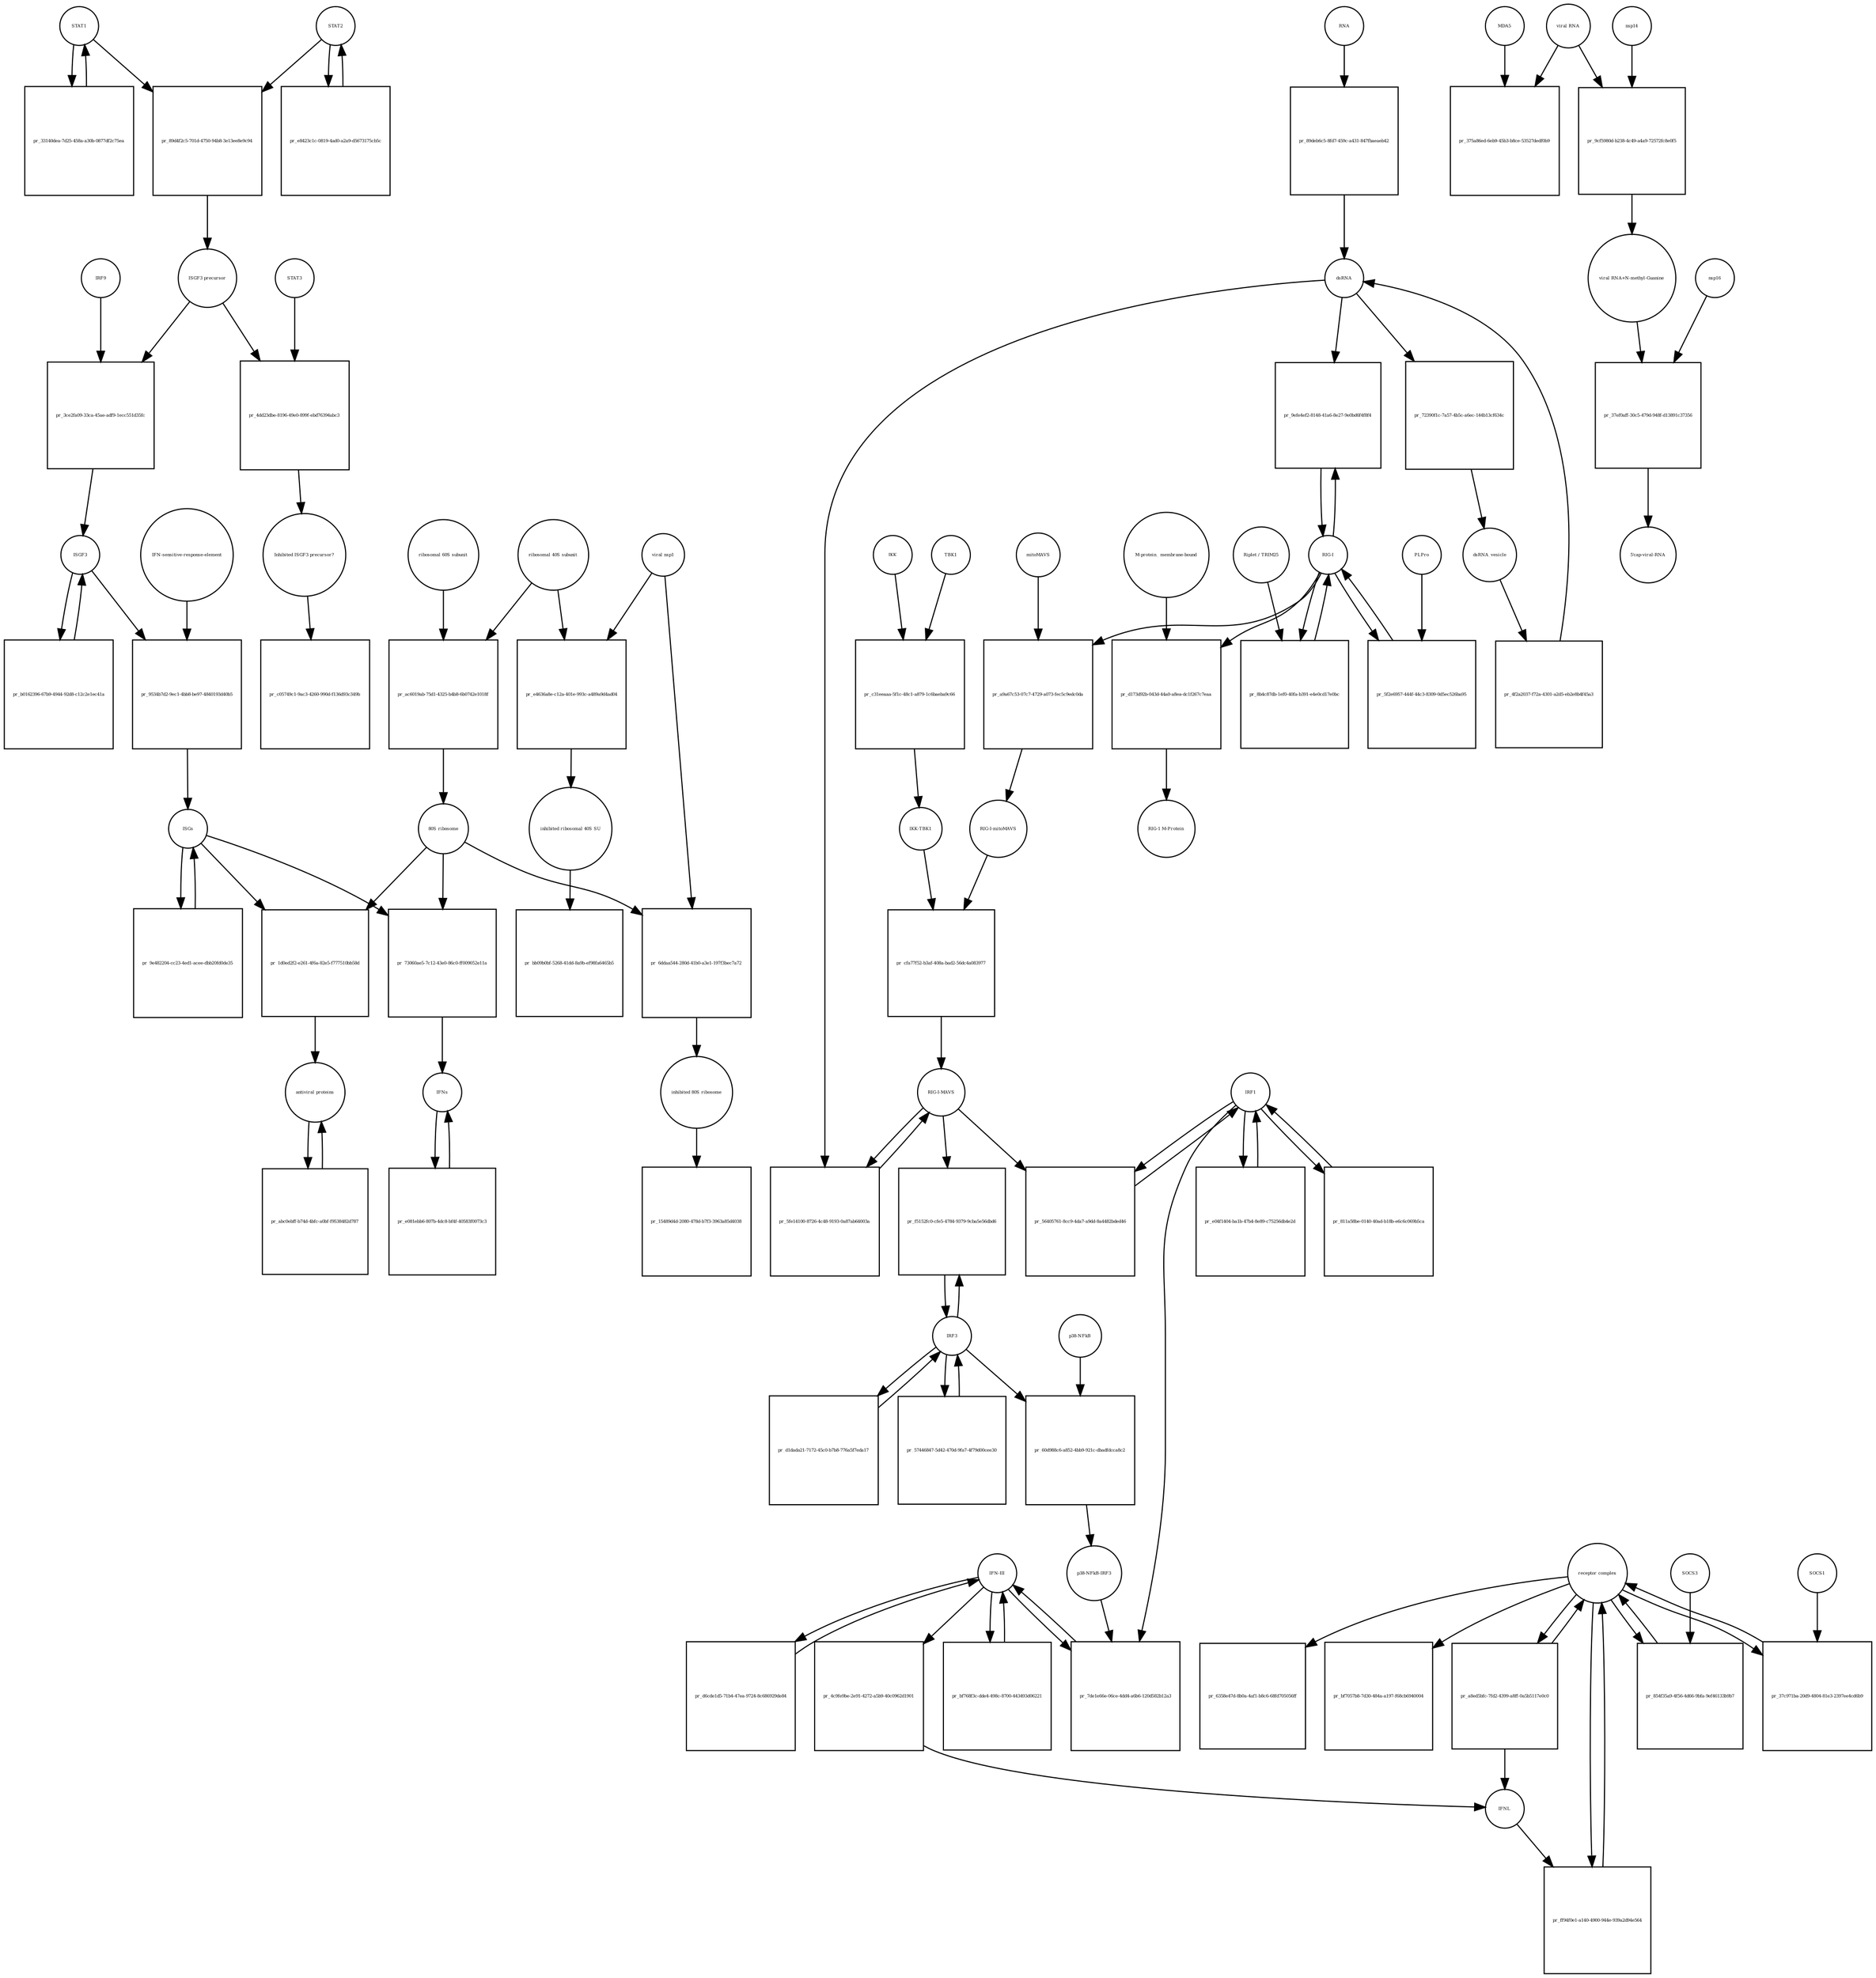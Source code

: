 strict digraph  {
STAT1 [annotation="", bipartite=0, cls=macromolecule, fontsize=4, label=STAT1, shape=circle];
"pr_89d4f2c5-701d-4750-94b8-3e13ee8e9c94" [annotation="", bipartite=1, cls=process, fontsize=4, label="pr_89d4f2c5-701d-4750-94b8-3e13ee8e9c94", shape=square];
STAT2 [annotation="", bipartite=0, cls=macromolecule, fontsize=4, label=STAT2, shape=circle];
"ISGF3 precursor" [annotation="", bipartite=0, cls=complex, fontsize=4, label="ISGF3 precursor", shape=circle];
"pr_3ce2fa09-33ca-45ae-adf9-1ecc551d35fc" [annotation="", bipartite=1, cls=process, fontsize=4, label="pr_3ce2fa09-33ca-45ae-adf9-1ecc551d35fc", shape=square];
IRF9 [annotation="", bipartite=0, cls=macromolecule, fontsize=4, label=IRF9, shape=circle];
ISGF3 [annotation="", bipartite=0, cls=complex, fontsize=4, label=ISGF3, shape=circle];
"pr_33140dea-7d25-458a-a30b-0877df2c75ea" [annotation="", bipartite=1, cls=process, fontsize=4, label="pr_33140dea-7d25-458a-a30b-0877df2c75ea", shape=square];
"pr_e8423c1c-0819-4ad0-a2a9-d5673175cb5c" [annotation="", bipartite=1, cls=process, fontsize=4, label="pr_e8423c1c-0819-4ad0-a2a9-d5673175cb5c", shape=square];
"receptor complex" [annotation="", bipartite=0, cls=complex, fontsize=4, label="receptor complex", shape=circle];
"pr_ff94f0e1-a140-4900-944e-939a2d94e564" [annotation="", bipartite=1, cls=process, fontsize=4, label="pr_ff94f0e1-a140-4900-944e-939a2d94e564", shape=square];
IFNL [annotation="", bipartite=0, cls=macromolecule, fontsize=4, label=IFNL, shape=circle];
"IFN-sensitive-response-element" [annotation="", bipartite=0, cls="nucleic acid feature", fontsize=4, label="IFN-sensitive-response-element", shape=circle];
"pr_9534b7d2-9ec1-4bb8-be97-4840193d40b5" [annotation="", bipartite=1, cls=process, fontsize=4, label="pr_9534b7d2-9ec1-4bb8-be97-4840193d40b5", shape=square];
ISGs [annotation="", bipartite=0, cls="nucleic acid feature", fontsize=4, label=ISGs, shape=circle];
"pr_73060ae5-7c12-43e0-86c0-ff009052e11a" [annotation="", bipartite=1, cls=process, fontsize=4, label="pr_73060ae5-7c12-43e0-86c0-ff009052e11a", shape=square];
IFNs [annotation="", bipartite=0, cls=macromolecule, fontsize=4, label=IFNs, shape=circle];
"80S ribosome" [annotation="", bipartite=0, cls=complex, fontsize=4, label="80S ribosome", shape=circle];
"pr_1d0ed2f2-e261-4f6a-82e5-f777510bb58d" [annotation="", bipartite=1, cls=process, fontsize=4, label="pr_1d0ed2f2-e261-4f6a-82e5-f777510bb58d", shape=square];
"antiviral proteins" [annotation="", bipartite=0, cls=macromolecule, fontsize=4, label="antiviral proteins", shape=circle];
"pr_b0162396-67b9-4944-92d8-c12c2e1ec41a" [annotation="", bipartite=1, cls=process, fontsize=4, label="pr_b0162396-67b9-4944-92d8-c12c2e1ec41a", shape=square];
"pr_9e482204-cc23-4ed1-acee-dbb20fd0de35" [annotation="", bipartite=1, cls=process, fontsize=4, label="pr_9e482204-cc23-4ed1-acee-dbb20fd0de35", shape=square];
"pr_abc0ebff-b74d-4bfc-a0bf-f9538482d787" [annotation="", bipartite=1, cls=process, fontsize=4, label="pr_abc0ebff-b74d-4bfc-a0bf-f9538482d787", shape=square];
"viral RNA" [annotation="", bipartite=0, cls="nucleic acid feature", fontsize=4, label="viral RNA", shape=circle];
"pr_375a86ed-6eb9-45b3-b8ce-53527dedf0b9" [annotation="", bipartite=1, cls=process, fontsize=4, label="pr_375a86ed-6eb9-45b3-b8ce-53527dedf0b9", shape=square];
MDA5 [annotation="", bipartite=0, cls=macromolecule, fontsize=4, label=MDA5, shape=circle];
"pr_9cf5980d-b238-4c49-a4a9-72572fc8e0f5" [annotation="", bipartite=1, cls=process, fontsize=4, label="pr_9cf5980d-b238-4c49-a4a9-72572fc8e0f5", shape=square];
"viral RNA+N-methyl-Guanine" [annotation="", bipartite=0, cls="nucleic acid feature", fontsize=4, label="viral RNA+N-methyl-Guanine", shape=circle];
nsp14 [annotation="", bipartite=0, cls=macromolecule, fontsize=4, label=nsp14, shape=circle];
"pr_37ef0aff-30c5-479d-948f-d13891c37356" [annotation="", bipartite=1, cls=process, fontsize=4, label="pr_37ef0aff-30c5-479d-948f-d13891c37356", shape=square];
"5'cap-viral-RNA" [annotation="", bipartite=0, cls="nucleic acid feature", fontsize=4, label="5'cap-viral-RNA", shape=circle];
nsp16 [annotation="", bipartite=0, cls=macromolecule, fontsize=4, label=nsp16, shape=circle];
IKK [annotation="", bipartite=0, cls=macromolecule, fontsize=4, label=IKK, shape=circle];
"pr_c31eeaaa-5f1c-48c1-a879-1c6baeba9c66" [annotation="", bipartite=1, cls=process, fontsize=4, label="pr_c31eeaaa-5f1c-48c1-a879-1c6baeba9c66", shape=square];
TBK1 [annotation="", bipartite=0, cls=macromolecule, fontsize=4, label=TBK1, shape=circle];
"IKK-TBK1" [annotation="", bipartite=0, cls=complex, fontsize=4, label="IKK-TBK1", shape=circle];
IRF3 [annotation="", bipartite=0, cls=macromolecule, fontsize=4, label=IRF3, shape=circle];
"pr_f5152fc0-cfe5-4784-9379-9cba5e56dbd6" [annotation="", bipartite=1, cls=process, fontsize=4, label="pr_f5152fc0-cfe5-4784-9379-9cba5e56dbd6", shape=square];
"RIG-I-MAVS" [annotation="", bipartite=0, cls=complex, fontsize=4, label="RIG-I-MAVS", shape=circle];
"pr_5fe14100-8726-4c48-9193-0a87ab64003a" [annotation="", bipartite=1, cls=process, fontsize=4, label="pr_5fe14100-8726-4c48-9193-0a87ab64003a", shape=square];
dsRNA [annotation="", bipartite=0, cls="nucleic acid feature", fontsize=4, label=dsRNA, shape=circle];
IRF1 [annotation="", bipartite=0, cls=macromolecule, fontsize=4, label=IRF1, shape=circle];
"pr_56405761-8cc9-4da7-a9dd-8a4482bded46" [annotation="", bipartite=1, cls=process, fontsize=4, label="pr_56405761-8cc9-4da7-a9dd-8a4482bded46", shape=square];
"IFN-III" [annotation="", bipartite=0, cls=macromolecule, fontsize=4, label="IFN-III", shape=circle];
"pr_bf768f3c-dde4-498c-8700-443493d06221" [annotation="", bipartite=1, cls=process, fontsize=4, label="pr_bf768f3c-dde4-498c-8700-443493d06221", shape=square];
"pr_d6cde1d5-71b4-47ea-9724-8c686929de84" [annotation="", bipartite=1, cls=process, fontsize=4, label="pr_d6cde1d5-71b4-47ea-9724-8c686929de84", shape=square];
"pr_7de1e66e-06ce-4dd4-a6b6-120d582b12a3" [annotation="", bipartite=1, cls=process, fontsize=4, label="pr_7de1e66e-06ce-4dd4-a6b6-120d582b12a3", shape=square];
"p38-NFkB-IRF3" [annotation="", bipartite=0, cls=complex, fontsize=4, label="p38-NFkB-IRF3", shape=circle];
"pr_4c9fe9be-2e91-4272-a5b9-40c0962d1901" [annotation="", bipartite=1, cls=process, fontsize=4, label="pr_4c9fe9be-2e91-4272-a5b9-40c0962d1901", shape=square];
"RIG-I" [annotation="", bipartite=0, cls=macromolecule, fontsize=4, label="RIG-I", shape=circle];
"pr_9efe4ef2-8148-41a6-8e27-9e0bd6f4f8f4" [annotation="", bipartite=1, cls=process, fontsize=4, label="pr_9efe4ef2-8148-41a6-8e27-9e0bd6f4f8f4", shape=square];
"RIG-I-mitoMAVS" [annotation="", bipartite=0, cls=complex, fontsize=4, label="RIG-I-mitoMAVS", shape=circle];
"pr_cfa77f52-b3af-408a-bad2-56dc4a083977" [annotation="", bipartite=1, cls=process, fontsize=4, label="pr_cfa77f52-b3af-408a-bad2-56dc4a083977", shape=square];
"p38-NFkB" [annotation="", bipartite=0, cls=complex, fontsize=4, label="p38-NFkB", shape=circle];
"pr_60d988c6-a852-4bb9-921c-dbadfdcca8c2" [annotation="", bipartite=1, cls=process, fontsize=4, label="pr_60d988c6-a852-4bb9-921c-dbadfdcca8c2", shape=square];
"pr_72390f1c-7a57-4b5c-a6ec-144b13cf634c" [annotation="", bipartite=1, cls=process, fontsize=4, label="pr_72390f1c-7a57-4b5c-a6ec-144b13cf634c", shape=square];
dsRNA_vesicle [annotation="", bipartite=0, cls="nucleic acid feature", fontsize=4, label=dsRNA_vesicle, shape=circle];
"pr_4f2a2037-f72a-4301-a2d5-eb2e8b4f45a3" [annotation="", bipartite=1, cls=process, fontsize=4, label="pr_4f2a2037-f72a-4301-a2d5-eb2e8b4f45a3", shape=square];
"pr_d1dada21-7172-45c0-b7b8-776a5f7eda17" [annotation="", bipartite=1, cls=process, fontsize=4, label="pr_d1dada21-7172-45c0-b7b8-776a5f7eda17", shape=square];
"pr_57446847-5d42-470d-9fa7-4f79d00cee30" [annotation="", bipartite=1, cls=process, fontsize=4, label="pr_57446847-5d42-470d-9fa7-4f79d00cee30", shape=square];
"pr_e04f1404-ba1b-47b4-8e89-c75256db4e2d" [annotation="", bipartite=1, cls=process, fontsize=4, label="pr_e04f1404-ba1b-47b4-8e89-c75256db4e2d", shape=square];
"pr_811a58be-0140-40ad-b18b-e6c6c069b5ca" [annotation="", bipartite=1, cls=process, fontsize=4, label="pr_811a58be-0140-40ad-b18b-e6c6c069b5ca", shape=square];
RNA [annotation="", bipartite=0, cls="nucleic acid feature", fontsize=4, label=RNA, shape=circle];
"pr_89deb6c5-8fd7-459c-a431-847fbaeaeb42" [annotation="", bipartite=1, cls=process, fontsize=4, label="pr_89deb6c5-8fd7-459c-a431-847fbaeaeb42", shape=square];
"ribosomal 60S subunit" [annotation="", bipartite=0, cls=complex, fontsize=4, label="ribosomal 60S subunit", shape=circle];
"pr_ac6019ab-75d1-4325-b4b8-6b0742e1018f" [annotation="", bipartite=1, cls=process, fontsize=4, label="pr_ac6019ab-75d1-4325-b4b8-6b0742e1018f", shape=square];
"ribosomal 40S subunit" [annotation="", bipartite=0, cls=complex, fontsize=4, label="ribosomal 40S subunit", shape=circle];
"pr_e4636a8e-c12a-401e-993c-a489a9d4ad04" [annotation="", bipartite=1, cls=process, fontsize=4, label="pr_e4636a8e-c12a-401e-993c-a489a9d4ad04", shape=square];
"viral nsp1" [annotation="", bipartite=0, cls=macromolecule, fontsize=4, label="viral nsp1", shape=circle];
"inhibited ribosomal 40S SU" [annotation="urn_miriam_doi_10.1101%2F2020.05.18.102467", bipartite=0, cls=complex, fontsize=4, label="inhibited ribosomal 40S SU", shape=circle];
"pr_6ddaa544-280d-41b0-a3e1-197f3bec7a72" [annotation="", bipartite=1, cls=process, fontsize=4, label="pr_6ddaa544-280d-41b0-a3e1-197f3bec7a72", shape=square];
"inhibited 80S ribosome" [annotation="", bipartite=0, cls=complex, fontsize=4, label="inhibited 80S ribosome", shape=circle];
"pr_4dd23dbe-8196-49e0-899f-ebd76394abc3" [annotation="", bipartite=1, cls=process, fontsize=4, label="pr_4dd23dbe-8196-49e0-899f-ebd76394abc3", shape=square];
STAT3 [annotation="", bipartite=0, cls=macromolecule, fontsize=4, label=STAT3, shape=circle];
"Inhibited ISGF3 precursor?" [annotation="", bipartite=0, cls=complex, fontsize=4, label="Inhibited ISGF3 precursor?", shape=circle];
"pr_e081ebb6-807b-4dc8-bf4f-40583f0073c3" [annotation="", bipartite=1, cls=process, fontsize=4, label="pr_e081ebb6-807b-4dc8-bf4f-40583f0073c3", shape=square];
"pr_854f35a9-4f56-4d66-9bfa-9ef46133b9b7" [annotation="", bipartite=1, cls=process, fontsize=4, label="pr_854f35a9-4f56-4d66-9bfa-9ef46133b9b7", shape=square];
SOCS3 [annotation="", bipartite=0, cls=macromolecule, fontsize=4, label=SOCS3, shape=circle];
"pr_37c971ba-20d9-4804-81e3-2397ee4cd6b9" [annotation="", bipartite=1, cls=process, fontsize=4, label="pr_37c971ba-20d9-4804-81e3-2397ee4cd6b9", shape=square];
SOCS1 [annotation="", bipartite=0, cls=macromolecule, fontsize=4, label=SOCS1, shape=circle];
"pr_c05749c1-9ac3-4260-990d-f136d93c349b" [annotation="", bipartite=1, cls=process, fontsize=4, label="pr_c05749c1-9ac3-4260-990d-f136d93c349b", shape=square];
"pr_6358e47d-8b0a-4af1-b8c6-68fd705056ff" [annotation="", bipartite=1, cls=process, fontsize=4, label="pr_6358e47d-8b0a-4af1-b8c6-68fd705056ff", shape=square];
"pr_bf7057b8-7d30-484a-a197-f68cb6940004" [annotation="", bipartite=1, cls=process, fontsize=4, label="pr_bf7057b8-7d30-484a-a197-f68cb6940004", shape=square];
"pr_15489d4d-2080-478d-b7f3-3963a85d4038" [annotation="", bipartite=1, cls=process, fontsize=4, label="pr_15489d4d-2080-478d-b7f3-3963a85d4038", shape=square];
"pr_bb09b0bf-5268-41dd-8a9b-ef98fa6465b5" [annotation="", bipartite=1, cls=process, fontsize=4, label="pr_bb09b0bf-5268-41dd-8a9b-ef98fa6465b5", shape=square];
"pr_a8ed5bfc-7fd2-4399-a8ff-0a5b5117e0c0" [annotation="", bipartite=1, cls=process, fontsize=4, label="pr_a8ed5bfc-7fd2-4399-a8ff-0a5b5117e0c0", shape=square];
"M-protein_ membrane-bound" [annotation="", bipartite=0, cls=macromolecule, fontsize=4, label="M-protein_ membrane-bound", shape=circle];
"pr_d173d92b-043d-44a0-a8ea-dc1f267c7eaa" [annotation="", bipartite=1, cls=process, fontsize=4, label="pr_d173d92b-043d-44a0-a8ea-dc1f267c7eaa", shape=square];
"RIG-1 M-Protein" [annotation="", bipartite=0, cls=complex, fontsize=4, label="RIG-1 M-Protein", shape=circle];
"pr_a9a67c53-07c7-4729-a073-fec5c9edc0da" [annotation="", bipartite=1, cls=process, fontsize=4, label="pr_a9a67c53-07c7-4729-a073-fec5c9edc0da", shape=square];
mitoMAVS [annotation="", bipartite=0, cls=macromolecule, fontsize=4, label=mitoMAVS, shape=circle];
"pr_8b4c87db-1ef0-40fa-b391-e4e0cd17e0bc" [annotation="", bipartite=1, cls=process, fontsize=4, label="pr_8b4c87db-1ef0-40fa-b391-e4e0cd17e0bc", shape=square];
"Riplet / TRIM25" [annotation="", bipartite=0, cls=macromolecule, fontsize=4, label="Riplet / TRIM25", shape=circle];
"pr_5f2e6957-444f-44c3-8309-0d5ec526ba95" [annotation="", bipartite=1, cls=process, fontsize=4, label="pr_5f2e6957-444f-44c3-8309-0d5ec526ba95", shape=square];
PLPro [annotation="", bipartite=0, cls=macromolecule, fontsize=4, label=PLPro, shape=circle];
STAT1 -> "pr_89d4f2c5-701d-4750-94b8-3e13ee8e9c94"  [annotation="", interaction_type=consumption];
STAT1 -> "pr_33140dea-7d25-458a-a30b-0877df2c75ea"  [annotation="", interaction_type=consumption];
"pr_89d4f2c5-701d-4750-94b8-3e13ee8e9c94" -> "ISGF3 precursor"  [annotation="", interaction_type=production];
STAT2 -> "pr_89d4f2c5-701d-4750-94b8-3e13ee8e9c94"  [annotation="", interaction_type=consumption];
STAT2 -> "pr_e8423c1c-0819-4ad0-a2a9-d5673175cb5c"  [annotation="", interaction_type=consumption];
"ISGF3 precursor" -> "pr_3ce2fa09-33ca-45ae-adf9-1ecc551d35fc"  [annotation="", interaction_type=consumption];
"ISGF3 precursor" -> "pr_4dd23dbe-8196-49e0-899f-ebd76394abc3"  [annotation="", interaction_type=consumption];
"pr_3ce2fa09-33ca-45ae-adf9-1ecc551d35fc" -> ISGF3  [annotation="", interaction_type=production];
IRF9 -> "pr_3ce2fa09-33ca-45ae-adf9-1ecc551d35fc"  [annotation="", interaction_type=consumption];
ISGF3 -> "pr_9534b7d2-9ec1-4bb8-be97-4840193d40b5"  [annotation="", interaction_type="necessary stimulation"];
ISGF3 -> "pr_b0162396-67b9-4944-92d8-c12c2e1ec41a"  [annotation="", interaction_type=consumption];
"pr_33140dea-7d25-458a-a30b-0877df2c75ea" -> STAT1  [annotation="", interaction_type=production];
"pr_e8423c1c-0819-4ad0-a2a9-d5673175cb5c" -> STAT2  [annotation="", interaction_type=production];
"receptor complex" -> "pr_ff94f0e1-a140-4900-944e-939a2d94e564"  [annotation="", interaction_type=consumption];
"receptor complex" -> "pr_854f35a9-4f56-4d66-9bfa-9ef46133b9b7"  [annotation="", interaction_type=consumption];
"receptor complex" -> "pr_37c971ba-20d9-4804-81e3-2397ee4cd6b9"  [annotation="", interaction_type=consumption];
"receptor complex" -> "pr_6358e47d-8b0a-4af1-b8c6-68fd705056ff"  [annotation="", interaction_type=consumption];
"receptor complex" -> "pr_bf7057b8-7d30-484a-a197-f68cb6940004"  [annotation="", interaction_type=consumption];
"receptor complex" -> "pr_a8ed5bfc-7fd2-4399-a8ff-0a5b5117e0c0"  [annotation="", interaction_type=consumption];
"pr_ff94f0e1-a140-4900-944e-939a2d94e564" -> "receptor complex"  [annotation="", interaction_type=production];
IFNL -> "pr_ff94f0e1-a140-4900-944e-939a2d94e564"  [annotation="", interaction_type=stimulation];
"IFN-sensitive-response-element" -> "pr_9534b7d2-9ec1-4bb8-be97-4840193d40b5"  [annotation="", interaction_type=consumption];
"pr_9534b7d2-9ec1-4bb8-be97-4840193d40b5" -> ISGs  [annotation="", interaction_type=production];
ISGs -> "pr_73060ae5-7c12-43e0-86c0-ff009052e11a"  [annotation="", interaction_type=consumption];
ISGs -> "pr_1d0ed2f2-e261-4f6a-82e5-f777510bb58d"  [annotation="", interaction_type=consumption];
ISGs -> "pr_9e482204-cc23-4ed1-acee-dbb20fd0de35"  [annotation="", interaction_type=consumption];
"pr_73060ae5-7c12-43e0-86c0-ff009052e11a" -> IFNs  [annotation="", interaction_type=production];
IFNs -> "pr_e081ebb6-807b-4dc8-bf4f-40583f0073c3"  [annotation="", interaction_type=consumption];
"80S ribosome" -> "pr_73060ae5-7c12-43e0-86c0-ff009052e11a"  [annotation="", interaction_type=catalysis];
"80S ribosome" -> "pr_1d0ed2f2-e261-4f6a-82e5-f777510bb58d"  [annotation="", interaction_type=catalysis];
"80S ribosome" -> "pr_6ddaa544-280d-41b0-a3e1-197f3bec7a72"  [annotation="", interaction_type=consumption];
"pr_1d0ed2f2-e261-4f6a-82e5-f777510bb58d" -> "antiviral proteins"  [annotation="", interaction_type=production];
"antiviral proteins" -> "pr_abc0ebff-b74d-4bfc-a0bf-f9538482d787"  [annotation="", interaction_type=consumption];
"pr_b0162396-67b9-4944-92d8-c12c2e1ec41a" -> ISGF3  [annotation="", interaction_type=production];
"pr_9e482204-cc23-4ed1-acee-dbb20fd0de35" -> ISGs  [annotation="", interaction_type=production];
"pr_abc0ebff-b74d-4bfc-a0bf-f9538482d787" -> "antiviral proteins"  [annotation="", interaction_type=production];
"viral RNA" -> "pr_375a86ed-6eb9-45b3-b8ce-53527dedf0b9"  [annotation="", interaction_type=consumption];
"viral RNA" -> "pr_9cf5980d-b238-4c49-a4a9-72572fc8e0f5"  [annotation="", interaction_type=consumption];
MDA5 -> "pr_375a86ed-6eb9-45b3-b8ce-53527dedf0b9"  [annotation="urn_miriam_doi_10.1016%2Fj.chom.2020.05.008", interaction_type=catalysis];
"pr_9cf5980d-b238-4c49-a4a9-72572fc8e0f5" -> "viral RNA+N-methyl-Guanine"  [annotation="", interaction_type=production];
"viral RNA+N-methyl-Guanine" -> "pr_37ef0aff-30c5-479d-948f-d13891c37356"  [annotation="", interaction_type=consumption];
nsp14 -> "pr_9cf5980d-b238-4c49-a4a9-72572fc8e0f5"  [annotation="", interaction_type=catalysis];
"pr_37ef0aff-30c5-479d-948f-d13891c37356" -> "5'cap-viral-RNA"  [annotation="", interaction_type=production];
nsp16 -> "pr_37ef0aff-30c5-479d-948f-d13891c37356"  [annotation="urn_miriam_doi_10.1016%2Fj.chom.2020.05.008", interaction_type=catalysis];
IKK -> "pr_c31eeaaa-5f1c-48c1-a879-1c6baeba9c66"  [annotation="", interaction_type=consumption];
"pr_c31eeaaa-5f1c-48c1-a879-1c6baeba9c66" -> "IKK-TBK1"  [annotation="", interaction_type=production];
TBK1 -> "pr_c31eeaaa-5f1c-48c1-a879-1c6baeba9c66"  [annotation="", interaction_type=consumption];
"IKK-TBK1" -> "pr_cfa77f52-b3af-408a-bad2-56dc4a083977"  [annotation="", interaction_type=consumption];
IRF3 -> "pr_f5152fc0-cfe5-4784-9379-9cba5e56dbd6"  [annotation="", interaction_type=consumption];
IRF3 -> "pr_60d988c6-a852-4bb9-921c-dbadfdcca8c2"  [annotation="", interaction_type=consumption];
IRF3 -> "pr_d1dada21-7172-45c0-b7b8-776a5f7eda17"  [annotation="", interaction_type=consumption];
IRF3 -> "pr_57446847-5d42-470d-9fa7-4f79d00cee30"  [annotation="", interaction_type=consumption];
"pr_f5152fc0-cfe5-4784-9379-9cba5e56dbd6" -> IRF3  [annotation="", interaction_type=production];
"RIG-I-MAVS" -> "pr_f5152fc0-cfe5-4784-9379-9cba5e56dbd6"  [annotation="", interaction_type=stimulation];
"RIG-I-MAVS" -> "pr_5fe14100-8726-4c48-9193-0a87ab64003a"  [annotation="", interaction_type=consumption];
"RIG-I-MAVS" -> "pr_56405761-8cc9-4da7-a9dd-8a4482bded46"  [annotation="", interaction_type=catalysis];
"pr_5fe14100-8726-4c48-9193-0a87ab64003a" -> "RIG-I-MAVS"  [annotation="", interaction_type=production];
dsRNA -> "pr_5fe14100-8726-4c48-9193-0a87ab64003a"  [annotation="", interaction_type="necessary stimulation"];
dsRNA -> "pr_9efe4ef2-8148-41a6-8e27-9e0bd6f4f8f4"  [annotation="", interaction_type="necessary stimulation"];
dsRNA -> "pr_72390f1c-7a57-4b5c-a6ec-144b13cf634c"  [annotation="", interaction_type=consumption];
IRF1 -> "pr_56405761-8cc9-4da7-a9dd-8a4482bded46"  [annotation="", interaction_type=consumption];
IRF1 -> "pr_7de1e66e-06ce-4dd4-a6b6-120d582b12a3"  [annotation="", interaction_type=stimulation];
IRF1 -> "pr_e04f1404-ba1b-47b4-8e89-c75256db4e2d"  [annotation="", interaction_type=consumption];
IRF1 -> "pr_811a58be-0140-40ad-b18b-e6c6c069b5ca"  [annotation="", interaction_type=consumption];
"pr_56405761-8cc9-4da7-a9dd-8a4482bded46" -> IRF1  [annotation="", interaction_type=production];
"IFN-III" -> "pr_bf768f3c-dde4-498c-8700-443493d06221"  [annotation="", interaction_type=consumption];
"IFN-III" -> "pr_d6cde1d5-71b4-47ea-9724-8c686929de84"  [annotation="", interaction_type=consumption];
"IFN-III" -> "pr_7de1e66e-06ce-4dd4-a6b6-120d582b12a3"  [annotation="", interaction_type=consumption];
"IFN-III" -> "pr_4c9fe9be-2e91-4272-a5b9-40c0962d1901"  [annotation="", interaction_type=consumption];
"pr_bf768f3c-dde4-498c-8700-443493d06221" -> "IFN-III"  [annotation="", interaction_type=production];
"pr_d6cde1d5-71b4-47ea-9724-8c686929de84" -> "IFN-III"  [annotation="", interaction_type=production];
"pr_7de1e66e-06ce-4dd4-a6b6-120d582b12a3" -> "IFN-III"  [annotation="", interaction_type=production];
"p38-NFkB-IRF3" -> "pr_7de1e66e-06ce-4dd4-a6b6-120d582b12a3"  [annotation="", interaction_type=stimulation];
"pr_4c9fe9be-2e91-4272-a5b9-40c0962d1901" -> IFNL  [annotation="", interaction_type=production];
"RIG-I" -> "pr_9efe4ef2-8148-41a6-8e27-9e0bd6f4f8f4"  [annotation="", interaction_type=consumption];
"RIG-I" -> "pr_d173d92b-043d-44a0-a8ea-dc1f267c7eaa"  [annotation="", interaction_type=consumption];
"RIG-I" -> "pr_a9a67c53-07c7-4729-a073-fec5c9edc0da"  [annotation="", interaction_type=consumption];
"RIG-I" -> "pr_8b4c87db-1ef0-40fa-b391-e4e0cd17e0bc"  [annotation="", interaction_type=consumption];
"RIG-I" -> "pr_5f2e6957-444f-44c3-8309-0d5ec526ba95"  [annotation="", interaction_type=consumption];
"pr_9efe4ef2-8148-41a6-8e27-9e0bd6f4f8f4" -> "RIG-I"  [annotation="", interaction_type=production];
"RIG-I-mitoMAVS" -> "pr_cfa77f52-b3af-408a-bad2-56dc4a083977"  [annotation="", interaction_type=consumption];
"pr_cfa77f52-b3af-408a-bad2-56dc4a083977" -> "RIG-I-MAVS"  [annotation="", interaction_type=production];
"p38-NFkB" -> "pr_60d988c6-a852-4bb9-921c-dbadfdcca8c2"  [annotation="", interaction_type=consumption];
"pr_60d988c6-a852-4bb9-921c-dbadfdcca8c2" -> "p38-NFkB-IRF3"  [annotation="", interaction_type=production];
"pr_72390f1c-7a57-4b5c-a6ec-144b13cf634c" -> dsRNA_vesicle  [annotation="", interaction_type=production];
dsRNA_vesicle -> "pr_4f2a2037-f72a-4301-a2d5-eb2e8b4f45a3"  [annotation="", interaction_type=consumption];
"pr_4f2a2037-f72a-4301-a2d5-eb2e8b4f45a3" -> dsRNA  [annotation="", interaction_type=production];
"pr_d1dada21-7172-45c0-b7b8-776a5f7eda17" -> IRF3  [annotation="", interaction_type=production];
"pr_57446847-5d42-470d-9fa7-4f79d00cee30" -> IRF3  [annotation="", interaction_type=production];
"pr_e04f1404-ba1b-47b4-8e89-c75256db4e2d" -> IRF1  [annotation="", interaction_type=production];
"pr_811a58be-0140-40ad-b18b-e6c6c069b5ca" -> IRF1  [annotation="", interaction_type=production];
RNA -> "pr_89deb6c5-8fd7-459c-a431-847fbaeaeb42"  [annotation="", interaction_type=consumption];
"pr_89deb6c5-8fd7-459c-a431-847fbaeaeb42" -> dsRNA  [annotation="", interaction_type=production];
"ribosomal 60S subunit" -> "pr_ac6019ab-75d1-4325-b4b8-6b0742e1018f"  [annotation="", interaction_type=consumption];
"pr_ac6019ab-75d1-4325-b4b8-6b0742e1018f" -> "80S ribosome"  [annotation="", interaction_type=production];
"ribosomal 40S subunit" -> "pr_ac6019ab-75d1-4325-b4b8-6b0742e1018f"  [annotation="", interaction_type=consumption];
"ribosomal 40S subunit" -> "pr_e4636a8e-c12a-401e-993c-a489a9d4ad04"  [annotation="", interaction_type=consumption];
"pr_e4636a8e-c12a-401e-993c-a489a9d4ad04" -> "inhibited ribosomal 40S SU"  [annotation="", interaction_type=production];
"viral nsp1" -> "pr_e4636a8e-c12a-401e-993c-a489a9d4ad04"  [annotation="", interaction_type=consumption];
"viral nsp1" -> "pr_6ddaa544-280d-41b0-a3e1-197f3bec7a72"  [annotation="", interaction_type=consumption];
"inhibited ribosomal 40S SU" -> "pr_bb09b0bf-5268-41dd-8a9b-ef98fa6465b5"  [annotation="", interaction_type=consumption];
"pr_6ddaa544-280d-41b0-a3e1-197f3bec7a72" -> "inhibited 80S ribosome"  [annotation="", interaction_type=production];
"inhibited 80S ribosome" -> "pr_15489d4d-2080-478d-b7f3-3963a85d4038"  [annotation="", interaction_type=consumption];
"pr_4dd23dbe-8196-49e0-899f-ebd76394abc3" -> "Inhibited ISGF3 precursor?"  [annotation="", interaction_type=production];
STAT3 -> "pr_4dd23dbe-8196-49e0-899f-ebd76394abc3"  [annotation="", interaction_type=consumption];
"Inhibited ISGF3 precursor?" -> "pr_c05749c1-9ac3-4260-990d-f136d93c349b"  [annotation="", interaction_type=consumption];
"pr_e081ebb6-807b-4dc8-bf4f-40583f0073c3" -> IFNs  [annotation="", interaction_type=production];
"pr_854f35a9-4f56-4d66-9bfa-9ef46133b9b7" -> "receptor complex"  [annotation="", interaction_type=production];
SOCS3 -> "pr_854f35a9-4f56-4d66-9bfa-9ef46133b9b7"  [annotation="", interaction_type=consumption];
"pr_37c971ba-20d9-4804-81e3-2397ee4cd6b9" -> "receptor complex"  [annotation="", interaction_type=production];
SOCS1 -> "pr_37c971ba-20d9-4804-81e3-2397ee4cd6b9"  [annotation="", interaction_type=consumption];
"pr_a8ed5bfc-7fd2-4399-a8ff-0a5b5117e0c0" -> IFNL  [annotation="", interaction_type=production];
"pr_a8ed5bfc-7fd2-4399-a8ff-0a5b5117e0c0" -> "receptor complex"  [annotation="", interaction_type=production];
"M-protein_ membrane-bound" -> "pr_d173d92b-043d-44a0-a8ea-dc1f267c7eaa"  [annotation="", interaction_type=consumption];
"pr_d173d92b-043d-44a0-a8ea-dc1f267c7eaa" -> "RIG-1 M-Protein"  [annotation="", interaction_type=production];
"pr_a9a67c53-07c7-4729-a073-fec5c9edc0da" -> "RIG-I-mitoMAVS"  [annotation="", interaction_type=production];
mitoMAVS -> "pr_a9a67c53-07c7-4729-a073-fec5c9edc0da"  [annotation="", interaction_type=consumption];
"pr_8b4c87db-1ef0-40fa-b391-e4e0cd17e0bc" -> "RIG-I"  [annotation="", interaction_type=production];
"Riplet / TRIM25" -> "pr_8b4c87db-1ef0-40fa-b391-e4e0cd17e0bc"  [annotation="", interaction_type=catalysis];
"pr_5f2e6957-444f-44c3-8309-0d5ec526ba95" -> "RIG-I"  [annotation="", interaction_type=production];
PLPro -> "pr_5f2e6957-444f-44c3-8309-0d5ec526ba95"  [annotation="", interaction_type=catalysis];
}
